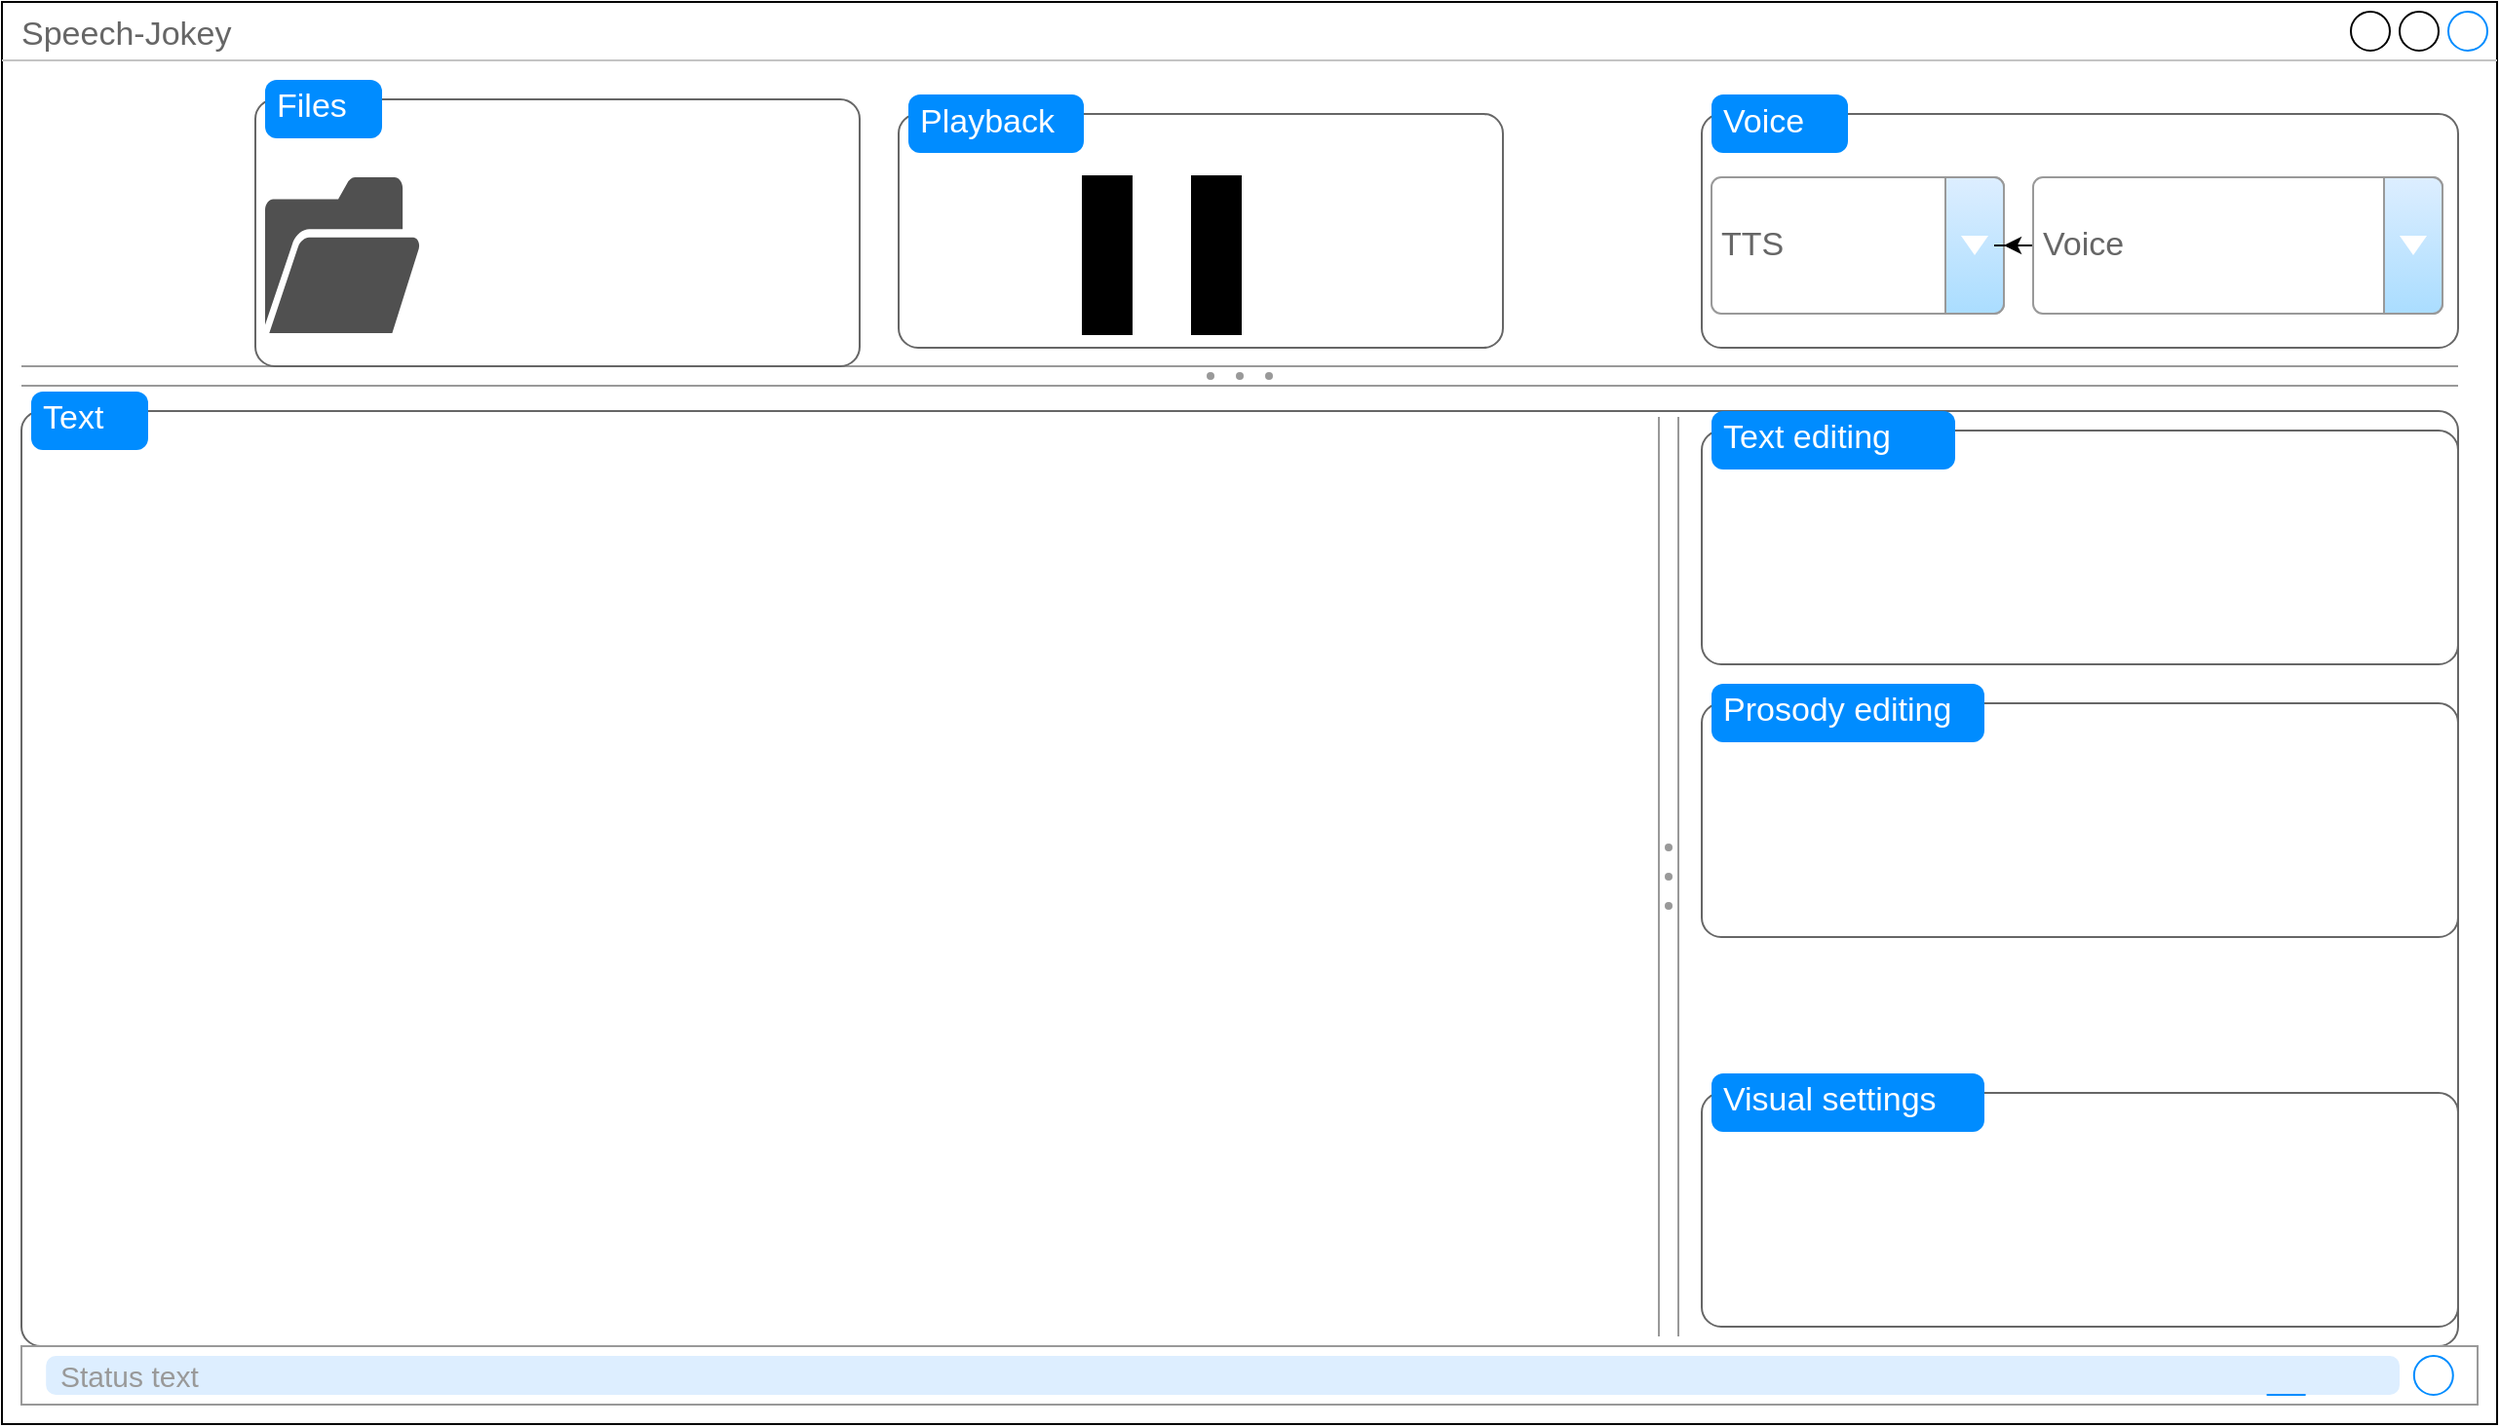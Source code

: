 <mxfile version="23.1.1" type="github">
  <diagram name="Page-1" id="PBg55gAw4XukbWbmwyFZ">
    <mxGraphModel dx="2278" dy="1466" grid="1" gridSize="10" guides="1" tooltips="1" connect="1" arrows="1" fold="1" page="1" pageScale="1" pageWidth="1654" pageHeight="1169" math="0" shadow="0">
      <root>
        <mxCell id="0" />
        <mxCell id="1" parent="0" />
        <mxCell id="mHXYmhf6QTTIRyPpXMR3-4" value="Speech-Jokey" style="strokeWidth=1;shadow=0;dashed=0;align=center;html=1;shape=mxgraph.mockup.containers.window;align=left;verticalAlign=top;spacingLeft=8;strokeColor2=#008cff;strokeColor3=#c4c4c4;fontColor=#666666;mainText=;fontSize=17;labelBackgroundColor=none;whiteSpace=wrap;" vertex="1" parent="1">
          <mxGeometry x="40" y="350" width="1280" height="730" as="geometry" />
        </mxCell>
        <mxCell id="mHXYmhf6QTTIRyPpXMR3-7" value="" style="shape=mxgraph.mockup.containers.marginRect;rectMarginTop=10;strokeColor=#666666;strokeWidth=1;dashed=0;rounded=1;arcSize=5;recursiveResize=0;html=1;whiteSpace=wrap;" vertex="1" parent="1">
          <mxGeometry x="50" y="550" width="1250" height="490" as="geometry" />
        </mxCell>
        <mxCell id="mHXYmhf6QTTIRyPpXMR3-8" value="Text" style="shape=rect;strokeColor=none;fillColor=#008cff;strokeWidth=1;dashed=0;rounded=1;arcSize=20;fontColor=#ffffff;fontSize=17;spacing=2;spacingTop=-2;align=left;autosize=1;spacingLeft=4;resizeWidth=0;resizeHeight=0;perimeter=none;html=1;whiteSpace=wrap;" vertex="1" parent="mHXYmhf6QTTIRyPpXMR3-7">
          <mxGeometry x="5" width="60" height="30" as="geometry" />
        </mxCell>
        <mxCell id="mHXYmhf6QTTIRyPpXMR3-34" value="" style="verticalLabelPosition=bottom;shadow=0;dashed=0;align=center;html=1;verticalAlign=top;strokeWidth=1;shape=mxgraph.mockup.forms.splitter;strokeColor=#999999;" vertex="1" parent="mHXYmhf6QTTIRyPpXMR3-7">
          <mxGeometry y="-13" width="1250" height="10" as="geometry" />
        </mxCell>
        <mxCell id="mHXYmhf6QTTIRyPpXMR3-9" value="" style="shape=mxgraph.mockup.containers.marginRect;rectMarginTop=10;strokeColor=#666666;strokeWidth=1;dashed=0;rounded=1;arcSize=5;recursiveResize=0;html=1;whiteSpace=wrap;" vertex="1" parent="1">
          <mxGeometry x="170" y="390" width="310" height="147" as="geometry" />
        </mxCell>
        <mxCell id="mHXYmhf6QTTIRyPpXMR3-10" value="Files" style="shape=rect;strokeColor=none;fillColor=#008cff;strokeWidth=1;dashed=0;rounded=1;arcSize=20;fontColor=#ffffff;fontSize=17;spacing=2;spacingTop=-2;align=left;autosize=1;spacingLeft=4;resizeWidth=0;resizeHeight=0;perimeter=none;html=1;whiteSpace=wrap;" vertex="1" parent="mHXYmhf6QTTIRyPpXMR3-9">
          <mxGeometry x="5" width="60" height="30" as="geometry" />
        </mxCell>
        <mxCell id="mHXYmhf6QTTIRyPpXMR3-38" value="" style="sketch=0;pointerEvents=1;shadow=0;dashed=0;html=1;strokeColor=none;fillColor=#505050;labelPosition=center;verticalLabelPosition=bottom;verticalAlign=top;outlineConnect=0;align=center;shape=mxgraph.office.concepts.folder_open;aspect=fixed;" vertex="1" parent="mHXYmhf6QTTIRyPpXMR3-9">
          <mxGeometry x="5" y="50" width="80" height="80" as="geometry" />
        </mxCell>
        <mxCell id="mHXYmhf6QTTIRyPpXMR3-39" value="" style="shape=image;html=1;verticalAlign=top;verticalLabelPosition=bottom;labelBackgroundColor=#ffffff;imageAspect=0;aspect=fixed;image=https://cdn4.iconfinder.com/data/icons/essential-part-2/32/158-Save-128.png" vertex="1" parent="mHXYmhf6QTTIRyPpXMR3-9">
          <mxGeometry x="90" y="50" width="80" height="80" as="geometry" />
        </mxCell>
        <mxCell id="mHXYmhf6QTTIRyPpXMR3-11" value="" style="shape=mxgraph.mockup.containers.marginRect;rectMarginTop=10;strokeColor=#666666;strokeWidth=1;dashed=0;rounded=1;arcSize=5;recursiveResize=0;html=1;whiteSpace=wrap;" vertex="1" parent="1">
          <mxGeometry x="912" y="397.5" width="388" height="130" as="geometry" />
        </mxCell>
        <mxCell id="mHXYmhf6QTTIRyPpXMR3-12" value="Voice" style="shape=rect;strokeColor=none;fillColor=#008cff;strokeWidth=1;dashed=0;rounded=1;arcSize=20;fontColor=#ffffff;fontSize=17;spacing=2;spacingTop=-2;align=left;autosize=1;spacingLeft=4;resizeWidth=0;resizeHeight=0;perimeter=none;html=1;whiteSpace=wrap;" vertex="1" parent="mHXYmhf6QTTIRyPpXMR3-11">
          <mxGeometry x="5" width="70" height="30" as="geometry" />
        </mxCell>
        <mxCell id="mHXYmhf6QTTIRyPpXMR3-35" value="TTS" style="strokeWidth=1;shadow=0;dashed=0;align=center;html=1;shape=mxgraph.mockup.forms.comboBox;strokeColor=#999999;fillColor=#ddeeff;align=left;fillColor2=#aaddff;mainText=;fontColor=#666666;fontSize=17;spacingLeft=3;" vertex="1" parent="mHXYmhf6QTTIRyPpXMR3-11">
          <mxGeometry x="5" y="42.5" width="150" height="70" as="geometry" />
        </mxCell>
        <mxCell id="mHXYmhf6QTTIRyPpXMR3-37" value="" style="edgeStyle=orthogonalEdgeStyle;rounded=0;orthogonalLoop=1;jettySize=auto;html=1;" edge="1" parent="mHXYmhf6QTTIRyPpXMR3-11" source="mHXYmhf6QTTIRyPpXMR3-36" target="mHXYmhf6QTTIRyPpXMR3-35">
          <mxGeometry relative="1" as="geometry" />
        </mxCell>
        <mxCell id="mHXYmhf6QTTIRyPpXMR3-36" value="Voice" style="strokeWidth=1;shadow=0;dashed=0;align=center;html=1;shape=mxgraph.mockup.forms.comboBox;strokeColor=#999999;fillColor=#ddeeff;align=left;fillColor2=#aaddff;mainText=;fontColor=#666666;fontSize=17;spacingLeft=3;" vertex="1" parent="mHXYmhf6QTTIRyPpXMR3-11">
          <mxGeometry x="170" y="42.5" width="210" height="70" as="geometry" />
        </mxCell>
        <mxCell id="mHXYmhf6QTTIRyPpXMR3-13" value="" style="shape=mxgraph.mockup.containers.marginRect;rectMarginTop=10;strokeColor=#666666;strokeWidth=1;dashed=0;rounded=1;arcSize=5;recursiveResize=0;html=1;whiteSpace=wrap;" vertex="1" parent="1">
          <mxGeometry x="500" y="397.5" width="310" height="130" as="geometry" />
        </mxCell>
        <mxCell id="mHXYmhf6QTTIRyPpXMR3-14" value="Playback" style="shape=rect;strokeColor=none;fillColor=#008cff;strokeWidth=1;dashed=0;rounded=1;arcSize=20;fontColor=#ffffff;fontSize=17;spacing=2;spacingTop=-2;align=left;autosize=1;spacingLeft=4;resizeWidth=0;resizeHeight=0;perimeter=none;html=1;whiteSpace=wrap;" vertex="1" parent="mHXYmhf6QTTIRyPpXMR3-13">
          <mxGeometry x="5" width="90" height="30" as="geometry" />
        </mxCell>
        <mxCell id="mHXYmhf6QTTIRyPpXMR3-41" value="" style="shape=image;html=1;verticalAlign=top;verticalLabelPosition=bottom;labelBackgroundColor=#ffffff;imageAspect=0;aspect=fixed;image=https://cdn4.iconfinder.com/data/icons/ionicons/512/icon-play-128.png" vertex="1" parent="mHXYmhf6QTTIRyPpXMR3-13">
          <mxGeometry x="10" y="42.5" width="80" height="80" as="geometry" />
        </mxCell>
        <mxCell id="mHXYmhf6QTTIRyPpXMR3-42" value="" style="html=1;verticalLabelPosition=bottom;align=center;labelBackgroundColor=#ffffff;verticalAlign=top;strokeWidth=2;strokeColor=#000000;shadow=0;dashed=0;shape=mxgraph.ios7.icons.pause;pointerEvents=1;aspect=fixed;fillColor=#000000;" vertex="1" parent="mHXYmhf6QTTIRyPpXMR3-13">
          <mxGeometry x="95" y="42.5" width="80" height="80" as="geometry" />
        </mxCell>
        <mxCell id="mHXYmhf6QTTIRyPpXMR3-15" value="" style="shape=mxgraph.mockup.containers.marginRect;rectMarginTop=10;strokeColor=#666666;strokeWidth=1;dashed=0;rounded=1;arcSize=5;recursiveResize=0;html=1;whiteSpace=wrap;" vertex="1" parent="1">
          <mxGeometry x="912" y="560" width="388" height="130" as="geometry" />
        </mxCell>
        <mxCell id="mHXYmhf6QTTIRyPpXMR3-16" value="Text editing" style="shape=rect;strokeColor=none;fillColor=#008cff;strokeWidth=1;dashed=0;rounded=1;arcSize=20;fontColor=#ffffff;fontSize=17;spacing=2;spacingTop=-2;align=left;autosize=1;spacingLeft=4;resizeWidth=0;resizeHeight=0;perimeter=none;html=1;whiteSpace=wrap;" vertex="1" parent="mHXYmhf6QTTIRyPpXMR3-15">
          <mxGeometry x="5" width="125" height="30" as="geometry" />
        </mxCell>
        <mxCell id="mHXYmhf6QTTIRyPpXMR3-43" value="" style="shape=image;html=1;verticalAlign=top;verticalLabelPosition=bottom;labelBackgroundColor=#ffffff;imageAspect=0;aspect=fixed;image=https://cdn4.iconfinder.com/data/icons/ionicons/512/icon-arrow-left-c-128.png" vertex="1" parent="mHXYmhf6QTTIRyPpXMR3-15">
          <mxGeometry x="8" y="40" width="80" height="80" as="geometry" />
        </mxCell>
        <mxCell id="mHXYmhf6QTTIRyPpXMR3-44" value="" style="shape=image;html=1;verticalAlign=top;verticalLabelPosition=bottom;labelBackgroundColor=#ffffff;imageAspect=0;aspect=fixed;image=https://cdn4.iconfinder.com/data/icons/ionicons/512/icon-arrow-right-c-128.png" vertex="1" parent="mHXYmhf6QTTIRyPpXMR3-15">
          <mxGeometry x="78" y="40" width="80" height="80" as="geometry" />
        </mxCell>
        <mxCell id="mHXYmhf6QTTIRyPpXMR3-17" value="" style="shape=mxgraph.mockup.containers.marginRect;rectMarginTop=10;strokeColor=#666666;strokeWidth=1;dashed=0;rounded=1;arcSize=5;recursiveResize=0;html=1;whiteSpace=wrap;" vertex="1" parent="1">
          <mxGeometry x="912" y="700" width="388" height="130" as="geometry" />
        </mxCell>
        <mxCell id="mHXYmhf6QTTIRyPpXMR3-18" value="Prosody editing" style="shape=rect;strokeColor=none;fillColor=#008cff;strokeWidth=1;dashed=0;rounded=1;arcSize=20;fontColor=#ffffff;fontSize=17;spacing=2;spacingTop=-2;align=left;autosize=1;spacingLeft=4;resizeWidth=0;resizeHeight=0;perimeter=none;html=1;whiteSpace=wrap;" vertex="1" parent="mHXYmhf6QTTIRyPpXMR3-17">
          <mxGeometry x="5" width="140" height="30" as="geometry" />
        </mxCell>
        <mxCell id="mHXYmhf6QTTIRyPpXMR3-19" value="" style="shape=mxgraph.mockup.containers.marginRect;rectMarginTop=10;strokeColor=#666666;strokeWidth=1;dashed=0;rounded=1;arcSize=5;recursiveResize=0;html=1;whiteSpace=wrap;" vertex="1" parent="1">
          <mxGeometry x="912" y="900" width="388" height="130" as="geometry" />
        </mxCell>
        <mxCell id="mHXYmhf6QTTIRyPpXMR3-20" value="Visual settings" style="shape=rect;strokeColor=none;fillColor=#008cff;strokeWidth=1;dashed=0;rounded=1;arcSize=20;fontColor=#ffffff;fontSize=17;spacing=2;spacingTop=-2;align=left;autosize=1;spacingLeft=4;resizeWidth=0;resizeHeight=0;perimeter=none;html=1;whiteSpace=wrap;" vertex="1" parent="mHXYmhf6QTTIRyPpXMR3-19">
          <mxGeometry x="5" width="140" height="30" as="geometry" />
        </mxCell>
        <mxCell id="mHXYmhf6QTTIRyPpXMR3-21" value="" style="strokeWidth=1;shadow=0;dashed=0;align=center;html=1;shape=mxgraph.mockup.misc.rrect;rSize=0;strokeColor=#999999;fillColor=#ffffff;" vertex="1" parent="1">
          <mxGeometry x="50" y="1040" width="1260" height="30" as="geometry" />
        </mxCell>
        <mxCell id="mHXYmhf6QTTIRyPpXMR3-22" value="Status text" style="strokeWidth=1;shadow=0;dashed=0;align=center;html=1;shape=mxgraph.mockup.misc.rrect;rSize=5;strokeColor=none;fontSize=15;fontColor=#999999;fillColor=#ddeeff;align=left;spacingLeft=5;whiteSpace=wrap;" vertex="1" parent="mHXYmhf6QTTIRyPpXMR3-21">
          <mxGeometry x="12.6" y="5" width="1207.4" height="20" as="geometry" />
        </mxCell>
        <mxCell id="mHXYmhf6QTTIRyPpXMR3-25" value="" style="strokeWidth=1;shadow=0;dashed=0;align=center;html=1;shape=mxgraph.mockup.misc.anchor;" vertex="1" parent="mHXYmhf6QTTIRyPpXMR3-21">
          <mxGeometry x="1247.4" y="15" as="geometry" />
        </mxCell>
        <mxCell id="mHXYmhf6QTTIRyPpXMR3-26" value="" style="shape=ellipse;fillColor=none;strokeColor=#008cff;resizable=0;html=1;" vertex="1" parent="mHXYmhf6QTTIRyPpXMR3-25">
          <mxGeometry x="-20" y="-10" width="20" height="20" as="geometry" />
        </mxCell>
        <mxCell id="mHXYmhf6QTTIRyPpXMR3-27" value="" style="strokeWidth=1;shadow=0;dashed=0;align=center;html=1;shape=mxgraph.mockup.misc.anchor;" vertex="1" parent="mHXYmhf6QTTIRyPpXMR3-21">
          <mxGeometry x="1171.8" y="15" as="geometry" />
        </mxCell>
        <mxCell id="mHXYmhf6QTTIRyPpXMR3-28" value="" style="shape=line;strokeColor=#008cff;resizable=0;" vertex="1" parent="mHXYmhf6QTTIRyPpXMR3-27">
          <mxGeometry x="-20" y="5" width="20" height="10" as="geometry" />
        </mxCell>
        <mxCell id="mHXYmhf6QTTIRyPpXMR3-31" value="" style="shape=image;html=1;verticalAlign=top;verticalLabelPosition=bottom;labelBackgroundColor=#ffffff;imageAspect=0;aspect=fixed;image=https://cdn4.iconfinder.com/data/icons/geosm-e-commerce/48/menu-128.png" vertex="1" parent="1">
          <mxGeometry x="50" y="420" width="130" height="130" as="geometry" />
        </mxCell>
        <mxCell id="mHXYmhf6QTTIRyPpXMR3-32" value="" style="verticalLabelPosition=bottom;shadow=0;dashed=0;align=center;html=1;verticalAlign=top;strokeWidth=1;shape=mxgraph.mockup.forms.splitter;strokeColor=#999999;direction=north;" vertex="1" parent="1">
          <mxGeometry x="890" y="563" width="10" height="472" as="geometry" />
        </mxCell>
      </root>
    </mxGraphModel>
  </diagram>
</mxfile>
